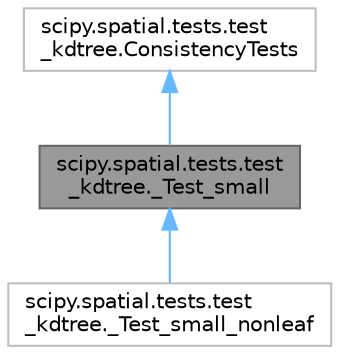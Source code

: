 digraph "scipy.spatial.tests.test_kdtree._Test_small"
{
 // LATEX_PDF_SIZE
  bgcolor="transparent";
  edge [fontname=Helvetica,fontsize=10,labelfontname=Helvetica,labelfontsize=10];
  node [fontname=Helvetica,fontsize=10,shape=box,height=0.2,width=0.4];
  Node1 [id="Node000001",label="scipy.spatial.tests.test\l_kdtree._Test_small",height=0.2,width=0.4,color="gray40", fillcolor="grey60", style="filled", fontcolor="black",tooltip=" "];
  Node2 -> Node1 [id="edge1_Node000001_Node000002",dir="back",color="steelblue1",style="solid",tooltip=" "];
  Node2 [id="Node000002",label="scipy.spatial.tests.test\l_kdtree.ConsistencyTests",height=0.2,width=0.4,color="grey75", fillcolor="white", style="filled",URL="$d4/dab/classscipy_1_1spatial_1_1tests_1_1test__kdtree_1_1ConsistencyTests.html",tooltip=" "];
  Node1 -> Node3 [id="edge2_Node000001_Node000003",dir="back",color="steelblue1",style="solid",tooltip=" "];
  Node3 [id="Node000003",label="scipy.spatial.tests.test\l_kdtree._Test_small_nonleaf",height=0.2,width=0.4,color="grey75", fillcolor="white", style="filled",URL="$d1/d60/classscipy_1_1spatial_1_1tests_1_1test__kdtree_1_1__Test__small__nonleaf.html",tooltip=" "];
}
